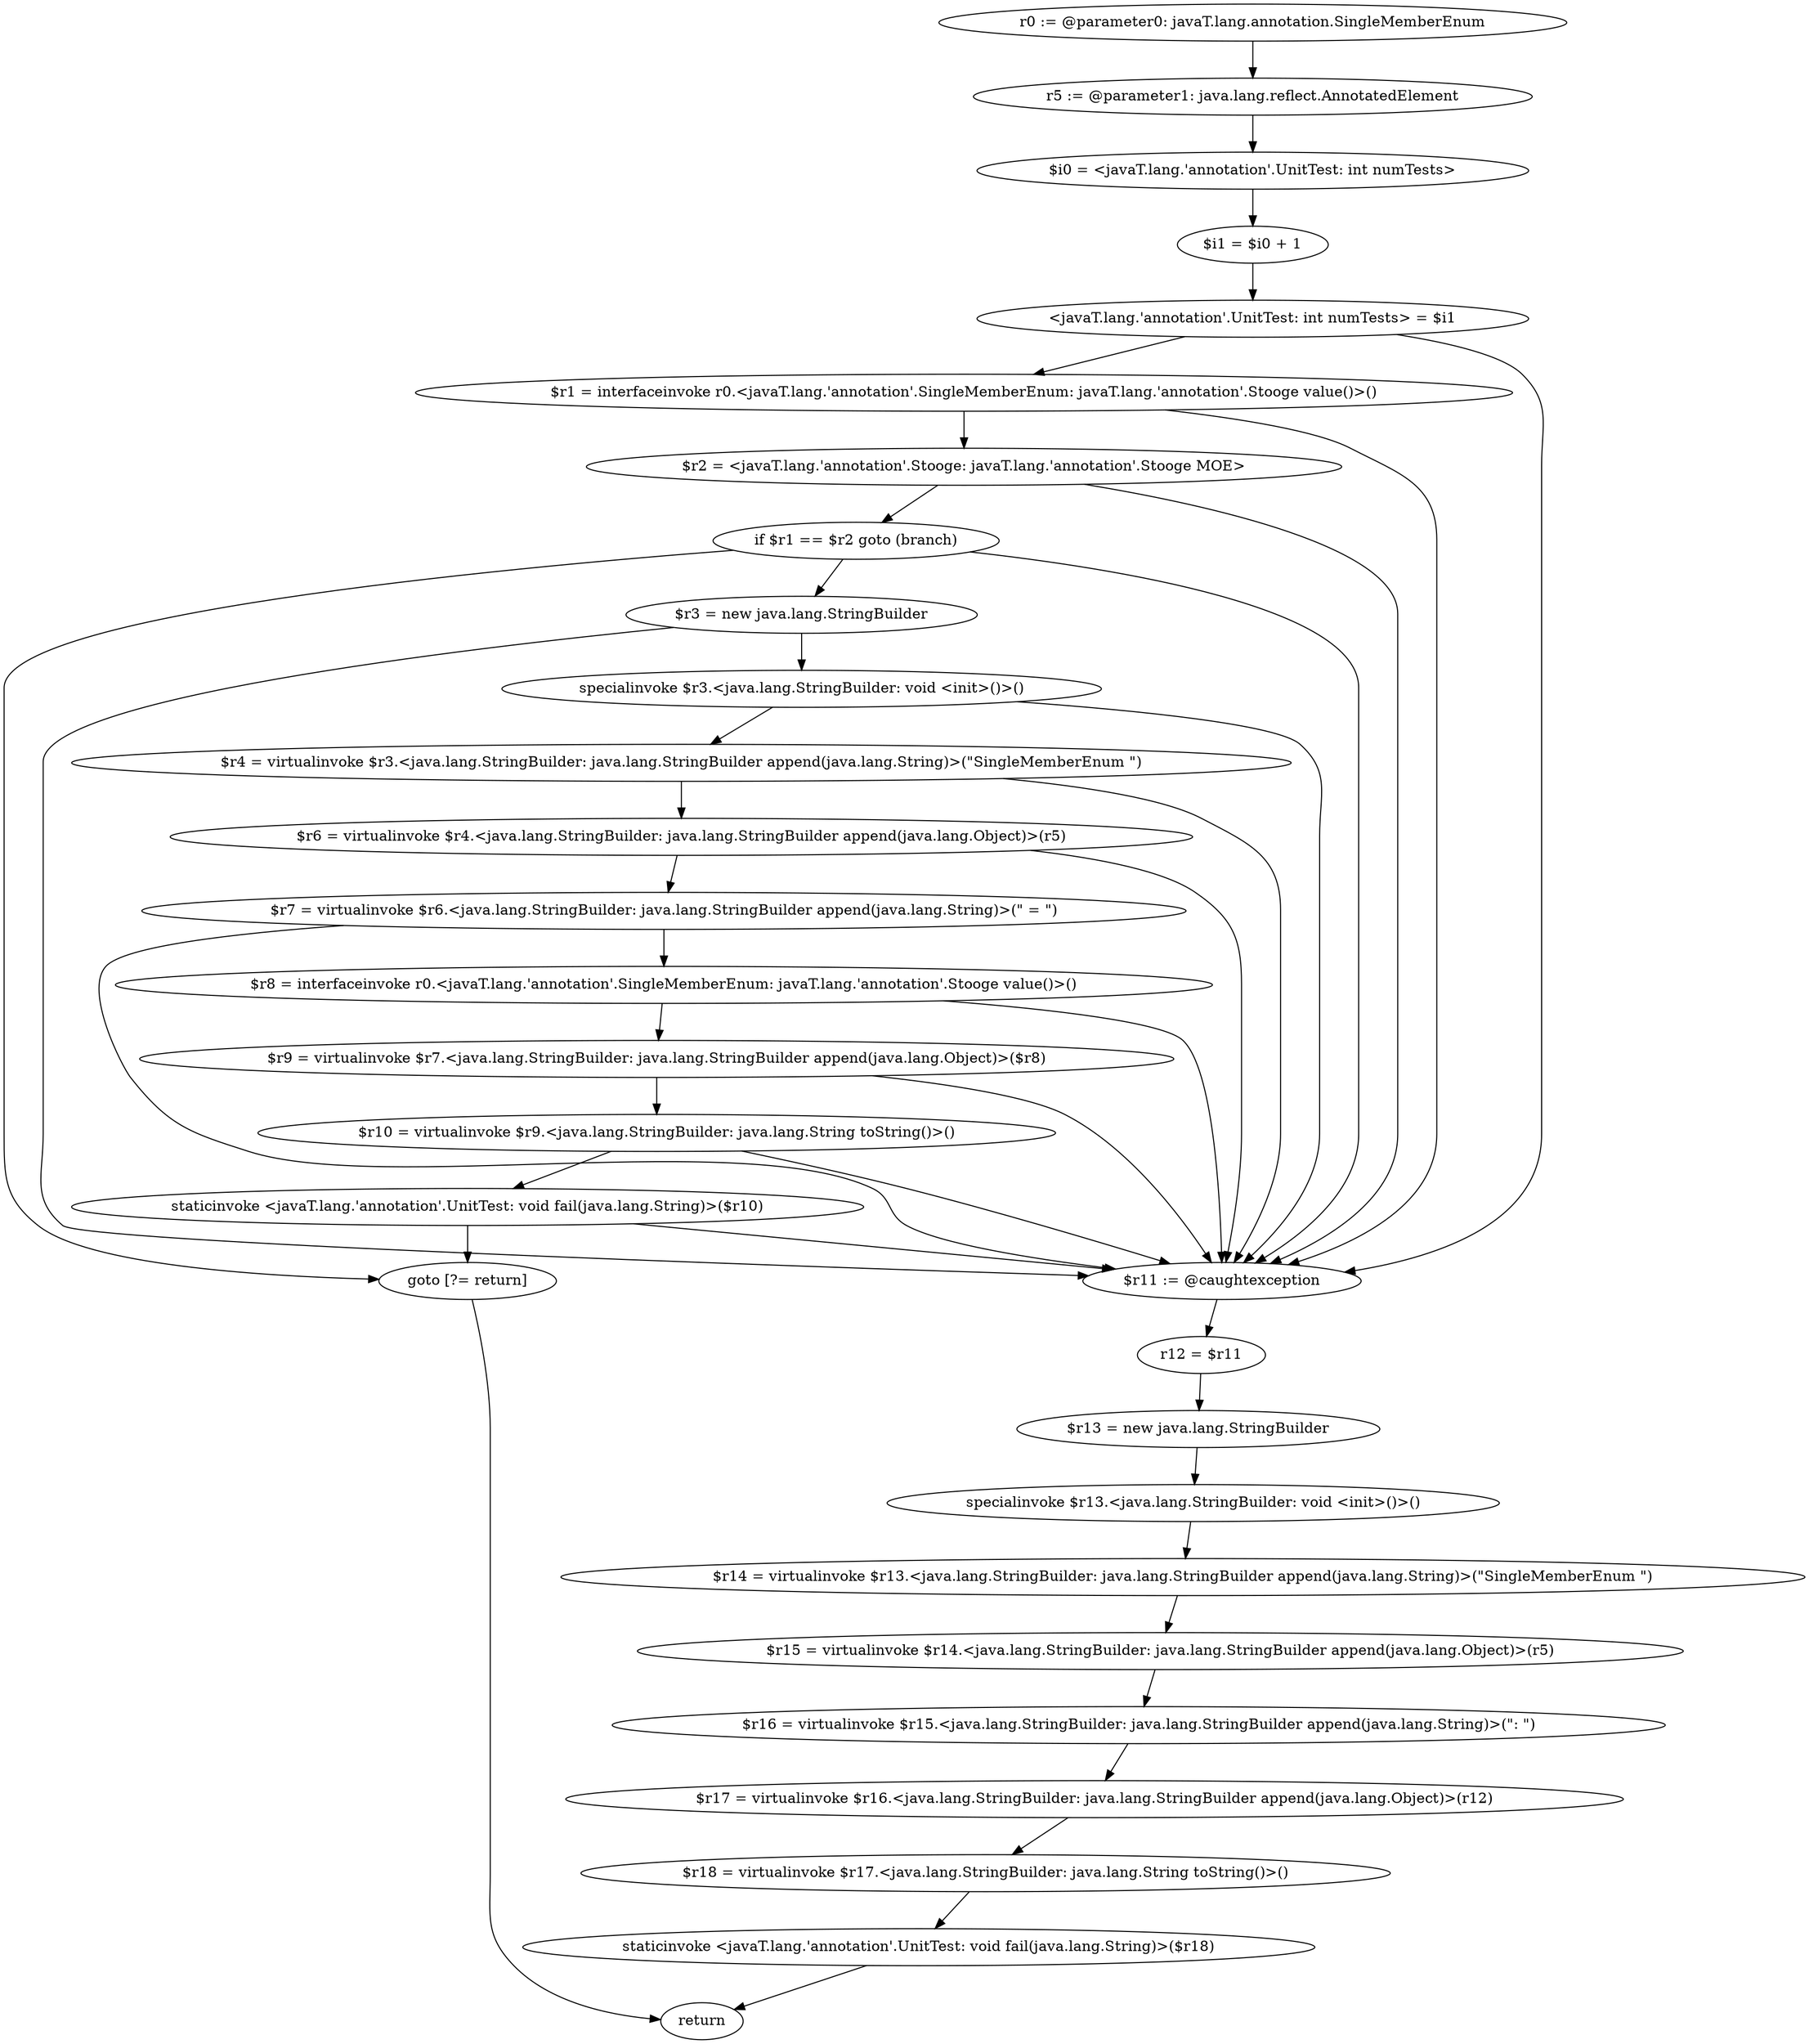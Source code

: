 digraph "unitGraph" {
    "r0 := @parameter0: javaT.lang.annotation.SingleMemberEnum"
    "r5 := @parameter1: java.lang.reflect.AnnotatedElement"
    "$i0 = <javaT.lang.'annotation'.UnitTest: int numTests>"
    "$i1 = $i0 + 1"
    "<javaT.lang.'annotation'.UnitTest: int numTests> = $i1"
    "$r1 = interfaceinvoke r0.<javaT.lang.'annotation'.SingleMemberEnum: javaT.lang.'annotation'.Stooge value()>()"
    "$r2 = <javaT.lang.'annotation'.Stooge: javaT.lang.'annotation'.Stooge MOE>"
    "if $r1 == $r2 goto (branch)"
    "$r3 = new java.lang.StringBuilder"
    "specialinvoke $r3.<java.lang.StringBuilder: void <init>()>()"
    "$r4 = virtualinvoke $r3.<java.lang.StringBuilder: java.lang.StringBuilder append(java.lang.String)>(\"SingleMemberEnum \")"
    "$r6 = virtualinvoke $r4.<java.lang.StringBuilder: java.lang.StringBuilder append(java.lang.Object)>(r5)"
    "$r7 = virtualinvoke $r6.<java.lang.StringBuilder: java.lang.StringBuilder append(java.lang.String)>(\" = \")"
    "$r8 = interfaceinvoke r0.<javaT.lang.'annotation'.SingleMemberEnum: javaT.lang.'annotation'.Stooge value()>()"
    "$r9 = virtualinvoke $r7.<java.lang.StringBuilder: java.lang.StringBuilder append(java.lang.Object)>($r8)"
    "$r10 = virtualinvoke $r9.<java.lang.StringBuilder: java.lang.String toString()>()"
    "staticinvoke <javaT.lang.'annotation'.UnitTest: void fail(java.lang.String)>($r10)"
    "goto [?= return]"
    "$r11 := @caughtexception"
    "r12 = $r11"
    "$r13 = new java.lang.StringBuilder"
    "specialinvoke $r13.<java.lang.StringBuilder: void <init>()>()"
    "$r14 = virtualinvoke $r13.<java.lang.StringBuilder: java.lang.StringBuilder append(java.lang.String)>(\"SingleMemberEnum \")"
    "$r15 = virtualinvoke $r14.<java.lang.StringBuilder: java.lang.StringBuilder append(java.lang.Object)>(r5)"
    "$r16 = virtualinvoke $r15.<java.lang.StringBuilder: java.lang.StringBuilder append(java.lang.String)>(\": \")"
    "$r17 = virtualinvoke $r16.<java.lang.StringBuilder: java.lang.StringBuilder append(java.lang.Object)>(r12)"
    "$r18 = virtualinvoke $r17.<java.lang.StringBuilder: java.lang.String toString()>()"
    "staticinvoke <javaT.lang.'annotation'.UnitTest: void fail(java.lang.String)>($r18)"
    "return"
    "r0 := @parameter0: javaT.lang.annotation.SingleMemberEnum"->"r5 := @parameter1: java.lang.reflect.AnnotatedElement";
    "r5 := @parameter1: java.lang.reflect.AnnotatedElement"->"$i0 = <javaT.lang.'annotation'.UnitTest: int numTests>";
    "$i0 = <javaT.lang.'annotation'.UnitTest: int numTests>"->"$i1 = $i0 + 1";
    "$i1 = $i0 + 1"->"<javaT.lang.'annotation'.UnitTest: int numTests> = $i1";
    "<javaT.lang.'annotation'.UnitTest: int numTests> = $i1"->"$r1 = interfaceinvoke r0.<javaT.lang.'annotation'.SingleMemberEnum: javaT.lang.'annotation'.Stooge value()>()";
    "<javaT.lang.'annotation'.UnitTest: int numTests> = $i1"->"$r11 := @caughtexception";
    "$r1 = interfaceinvoke r0.<javaT.lang.'annotation'.SingleMemberEnum: javaT.lang.'annotation'.Stooge value()>()"->"$r2 = <javaT.lang.'annotation'.Stooge: javaT.lang.'annotation'.Stooge MOE>";
    "$r1 = interfaceinvoke r0.<javaT.lang.'annotation'.SingleMemberEnum: javaT.lang.'annotation'.Stooge value()>()"->"$r11 := @caughtexception";
    "$r2 = <javaT.lang.'annotation'.Stooge: javaT.lang.'annotation'.Stooge MOE>"->"if $r1 == $r2 goto (branch)";
    "$r2 = <javaT.lang.'annotation'.Stooge: javaT.lang.'annotation'.Stooge MOE>"->"$r11 := @caughtexception";
    "if $r1 == $r2 goto (branch)"->"$r3 = new java.lang.StringBuilder";
    "if $r1 == $r2 goto (branch)"->"goto [?= return]";
    "if $r1 == $r2 goto (branch)"->"$r11 := @caughtexception";
    "$r3 = new java.lang.StringBuilder"->"specialinvoke $r3.<java.lang.StringBuilder: void <init>()>()";
    "$r3 = new java.lang.StringBuilder"->"$r11 := @caughtexception";
    "specialinvoke $r3.<java.lang.StringBuilder: void <init>()>()"->"$r4 = virtualinvoke $r3.<java.lang.StringBuilder: java.lang.StringBuilder append(java.lang.String)>(\"SingleMemberEnum \")";
    "specialinvoke $r3.<java.lang.StringBuilder: void <init>()>()"->"$r11 := @caughtexception";
    "$r4 = virtualinvoke $r3.<java.lang.StringBuilder: java.lang.StringBuilder append(java.lang.String)>(\"SingleMemberEnum \")"->"$r6 = virtualinvoke $r4.<java.lang.StringBuilder: java.lang.StringBuilder append(java.lang.Object)>(r5)";
    "$r4 = virtualinvoke $r3.<java.lang.StringBuilder: java.lang.StringBuilder append(java.lang.String)>(\"SingleMemberEnum \")"->"$r11 := @caughtexception";
    "$r6 = virtualinvoke $r4.<java.lang.StringBuilder: java.lang.StringBuilder append(java.lang.Object)>(r5)"->"$r7 = virtualinvoke $r6.<java.lang.StringBuilder: java.lang.StringBuilder append(java.lang.String)>(\" = \")";
    "$r6 = virtualinvoke $r4.<java.lang.StringBuilder: java.lang.StringBuilder append(java.lang.Object)>(r5)"->"$r11 := @caughtexception";
    "$r7 = virtualinvoke $r6.<java.lang.StringBuilder: java.lang.StringBuilder append(java.lang.String)>(\" = \")"->"$r8 = interfaceinvoke r0.<javaT.lang.'annotation'.SingleMemberEnum: javaT.lang.'annotation'.Stooge value()>()";
    "$r7 = virtualinvoke $r6.<java.lang.StringBuilder: java.lang.StringBuilder append(java.lang.String)>(\" = \")"->"$r11 := @caughtexception";
    "$r8 = interfaceinvoke r0.<javaT.lang.'annotation'.SingleMemberEnum: javaT.lang.'annotation'.Stooge value()>()"->"$r9 = virtualinvoke $r7.<java.lang.StringBuilder: java.lang.StringBuilder append(java.lang.Object)>($r8)";
    "$r8 = interfaceinvoke r0.<javaT.lang.'annotation'.SingleMemberEnum: javaT.lang.'annotation'.Stooge value()>()"->"$r11 := @caughtexception";
    "$r9 = virtualinvoke $r7.<java.lang.StringBuilder: java.lang.StringBuilder append(java.lang.Object)>($r8)"->"$r10 = virtualinvoke $r9.<java.lang.StringBuilder: java.lang.String toString()>()";
    "$r9 = virtualinvoke $r7.<java.lang.StringBuilder: java.lang.StringBuilder append(java.lang.Object)>($r8)"->"$r11 := @caughtexception";
    "$r10 = virtualinvoke $r9.<java.lang.StringBuilder: java.lang.String toString()>()"->"staticinvoke <javaT.lang.'annotation'.UnitTest: void fail(java.lang.String)>($r10)";
    "$r10 = virtualinvoke $r9.<java.lang.StringBuilder: java.lang.String toString()>()"->"$r11 := @caughtexception";
    "staticinvoke <javaT.lang.'annotation'.UnitTest: void fail(java.lang.String)>($r10)"->"goto [?= return]";
    "staticinvoke <javaT.lang.'annotation'.UnitTest: void fail(java.lang.String)>($r10)"->"$r11 := @caughtexception";
    "goto [?= return]"->"return";
    "$r11 := @caughtexception"->"r12 = $r11";
    "r12 = $r11"->"$r13 = new java.lang.StringBuilder";
    "$r13 = new java.lang.StringBuilder"->"specialinvoke $r13.<java.lang.StringBuilder: void <init>()>()";
    "specialinvoke $r13.<java.lang.StringBuilder: void <init>()>()"->"$r14 = virtualinvoke $r13.<java.lang.StringBuilder: java.lang.StringBuilder append(java.lang.String)>(\"SingleMemberEnum \")";
    "$r14 = virtualinvoke $r13.<java.lang.StringBuilder: java.lang.StringBuilder append(java.lang.String)>(\"SingleMemberEnum \")"->"$r15 = virtualinvoke $r14.<java.lang.StringBuilder: java.lang.StringBuilder append(java.lang.Object)>(r5)";
    "$r15 = virtualinvoke $r14.<java.lang.StringBuilder: java.lang.StringBuilder append(java.lang.Object)>(r5)"->"$r16 = virtualinvoke $r15.<java.lang.StringBuilder: java.lang.StringBuilder append(java.lang.String)>(\": \")";
    "$r16 = virtualinvoke $r15.<java.lang.StringBuilder: java.lang.StringBuilder append(java.lang.String)>(\": \")"->"$r17 = virtualinvoke $r16.<java.lang.StringBuilder: java.lang.StringBuilder append(java.lang.Object)>(r12)";
    "$r17 = virtualinvoke $r16.<java.lang.StringBuilder: java.lang.StringBuilder append(java.lang.Object)>(r12)"->"$r18 = virtualinvoke $r17.<java.lang.StringBuilder: java.lang.String toString()>()";
    "$r18 = virtualinvoke $r17.<java.lang.StringBuilder: java.lang.String toString()>()"->"staticinvoke <javaT.lang.'annotation'.UnitTest: void fail(java.lang.String)>($r18)";
    "staticinvoke <javaT.lang.'annotation'.UnitTest: void fail(java.lang.String)>($r18)"->"return";
}
